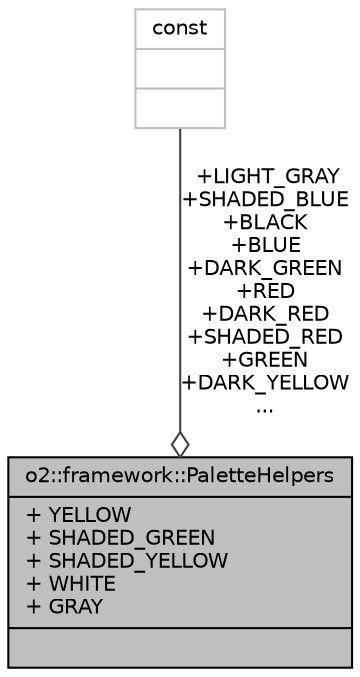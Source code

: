 digraph "o2::framework::PaletteHelpers"
{
 // INTERACTIVE_SVG=YES
  bgcolor="transparent";
  edge [fontname="Helvetica",fontsize="10",labelfontname="Helvetica",labelfontsize="10"];
  node [fontname="Helvetica",fontsize="10",shape=record];
  Node1 [label="{o2::framework::PaletteHelpers\n|+ YELLOW\l+ SHADED_GREEN\l+ SHADED_YELLOW\l+ WHITE\l+ GRAY\l|}",height=0.2,width=0.4,color="black", fillcolor="grey75", style="filled", fontcolor="black"];
  Node2 -> Node1 [color="grey25",fontsize="10",style="solid",label=" +LIGHT_GRAY\n+SHADED_BLUE\n+BLACK\n+BLUE\n+DARK_GREEN\n+RED\n+DARK_RED\n+SHADED_RED\n+GREEN\n+DARK_YELLOW\n..." ,arrowhead="odiamond",fontname="Helvetica"];
  Node2 [label="{const\n||}",height=0.2,width=0.4,color="grey75"];
}
